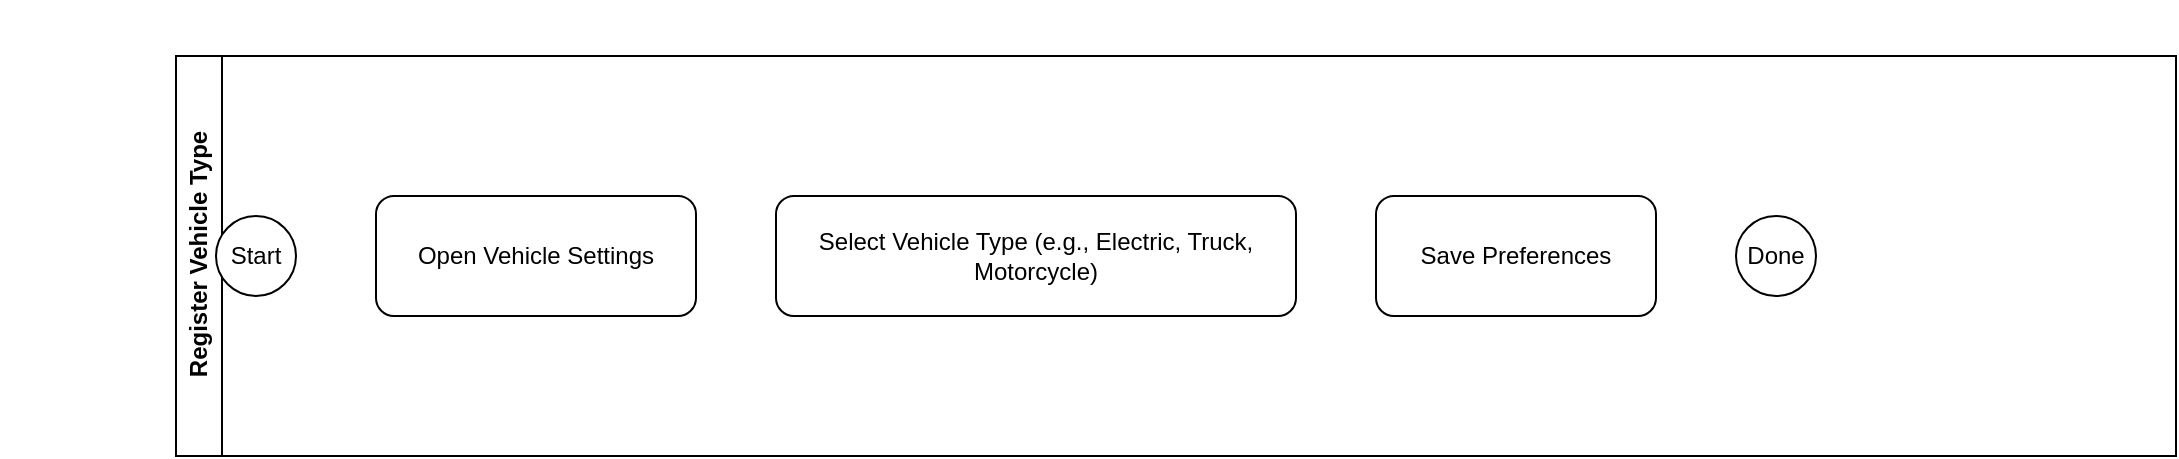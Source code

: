 <mxfile version="26.2.13">
  <diagram name="Register Vehicle Type BPMN" id="RegisterVehicleTypeDiagram">
    <mxGraphModel dx="1420" dy="700" grid="1" gridSize="10" guides="1" tooltips="1" connect="1" arrows="1" fold="1" page="1" pageScale="1" pageWidth="850" pageHeight="1100" background="none" math="0" shadow="0">
      <root>
        <mxCell id="0"/>
        <mxCell id="1" parent="0"/>
        
        <!-- Swimlane: Register Vehicle Type -->
        <mxCell id="lane1" value="Register Vehicle Type" style="swimlane;horizontal=0;html=1;" vertex="1" parent="1">
          <mxGeometry x="80" y="20" width="1000" height="200" as="geometry"/>
        </mxCell>

        <mxCell id="start1" value="Start" style="ellipse;whiteSpace=wrap;html=1;aspect=fixed;" vertex="1" parent="lane1">
          <mxGeometry x="20" y="80" width="40" height="40" as="geometry"/>
        </mxCell>

        <mxCell id="openSettings" value="Open Vehicle Settings" style="rounded=1;whiteSpace=wrap;html=1;" vertex="1" parent="lane1">
          <mxGeometry x="100" y="70" width="160" height="60" as="geometry"/>
        </mxCell>

        <mxCell id="selectVehicle" value="Select Vehicle Type (e.g., Electric, Truck, Motorcycle)" style="rounded=1;whiteSpace=wrap;html=1;" vertex="1" parent="lane1">
          <mxGeometry x="300" y="70" width="260" height="60" as="geometry"/>
        </mxCell>

        <mxCell id="saveVehicle" value="Save Preferences" style="rounded=1;whiteSpace=wrap;html=1;" vertex="1" parent="lane1">
          <mxGeometry x="600" y="70" width="140" height="60" as="geometry"/>
        </mxCell>

        <mxCell id="end1" value="Done" style="ellipse;whiteSpace=wrap;html=1;aspect=fixed;" vertex="1" parent="lane1">
          <mxGeometry x="780" y="80" width="40" height="40" as="geometry"/>
        </mxCell>

        <!-- Edges -->
        <mxCell id="e1" style="endArrow=block;" edge="1" parent="lane1" source="start1" target="openSettings"/>
        <mxCell id="e2" style="endArrow=block;" edge="1" parent="lane1" source="openSettings" target="selectVehicle"/>
        <mxCell id="e3" style="endArrow=block;" edge="1" parent="lane1" source="selectVehicle" target="saveVehicle"/>
        <mxCell id="e4" style="endArrow=block;" edge="1" parent="lane1" source="saveVehicle" target="end1"/>
      </root>
    </mxGraphModel>
  </diagram>
</mxfile>
